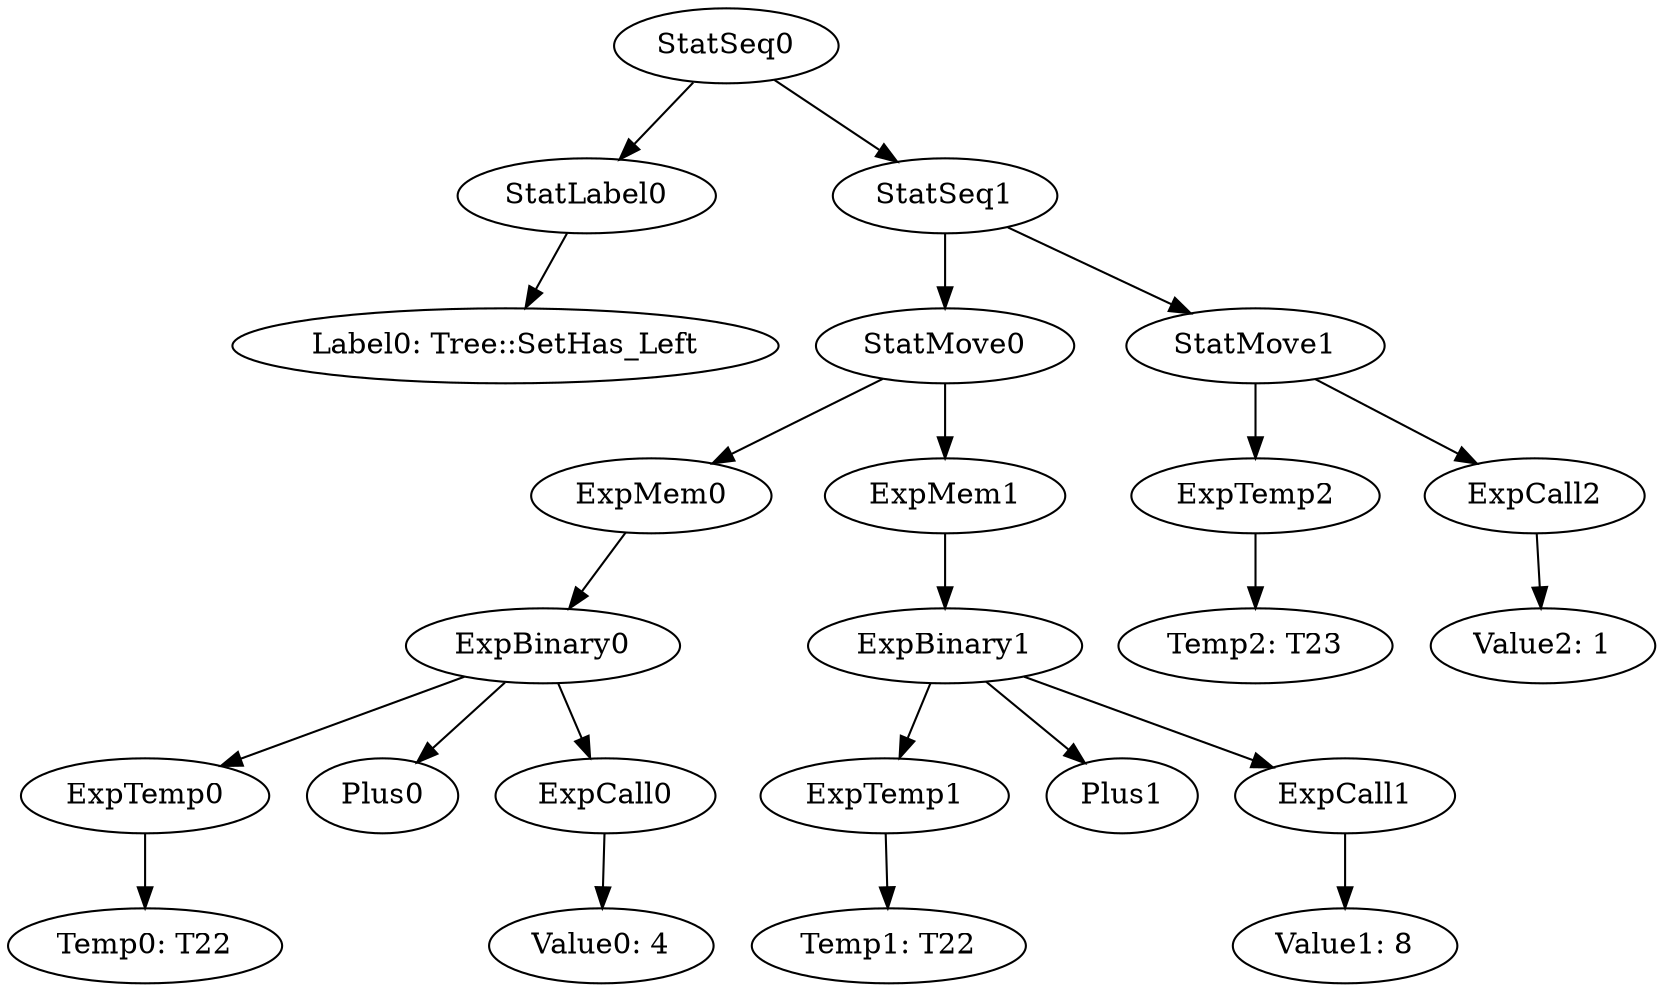 digraph {
	ordering = out;
	StatMove1 -> ExpTemp2;
	StatMove1 -> ExpCall2;
	ExpTemp2 -> "Temp2: T23";
	ExpMem1 -> ExpBinary1;
	ExpBinary0 -> ExpTemp0;
	ExpBinary0 -> Plus0;
	ExpBinary0 -> ExpCall0;
	ExpCall2 -> "Value2: 1";
	StatMove0 -> ExpMem0;
	StatMove0 -> ExpMem1;
	ExpCall1 -> "Value1: 8";
	ExpTemp0 -> "Temp0: T22";
	StatSeq0 -> StatLabel0;
	StatSeq0 -> StatSeq1;
	StatLabel0 -> "Label0: Tree::SetHas_Left";
	StatSeq1 -> StatMove0;
	StatSeq1 -> StatMove1;
	ExpCall0 -> "Value0: 4";
	ExpTemp1 -> "Temp1: T22";
	ExpMem0 -> ExpBinary0;
	ExpBinary1 -> ExpTemp1;
	ExpBinary1 -> Plus1;
	ExpBinary1 -> ExpCall1;
}

